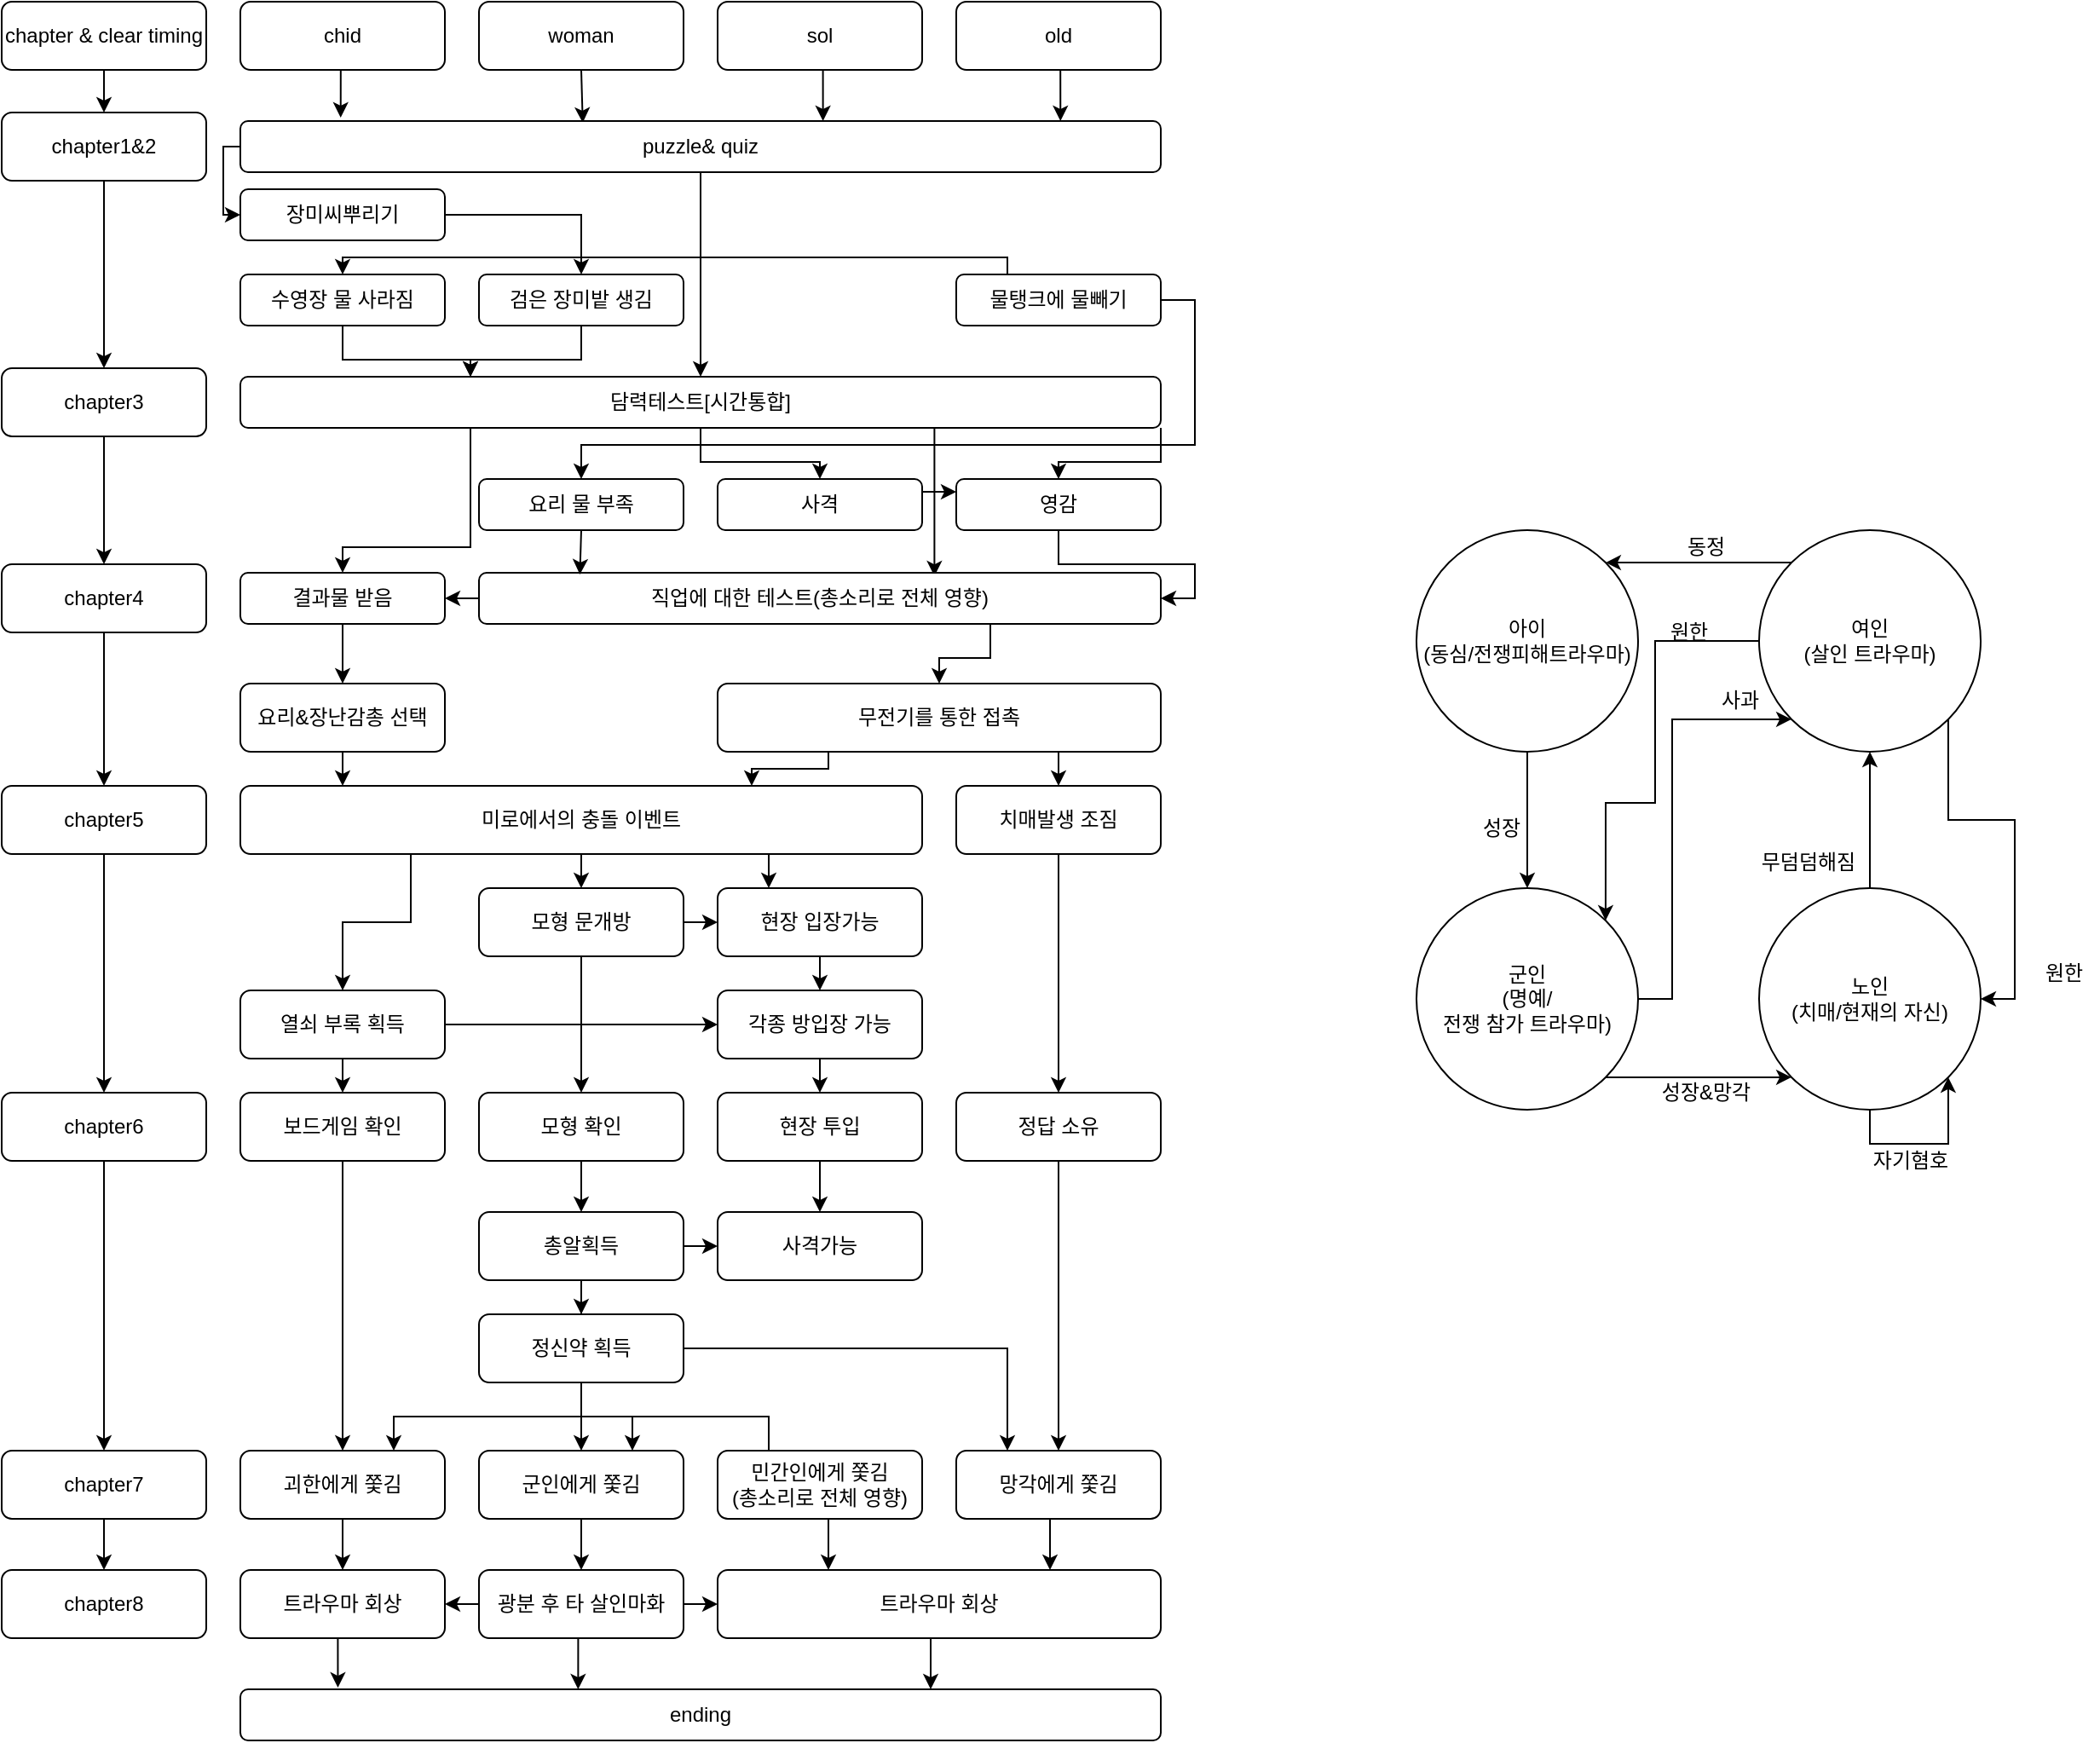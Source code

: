 <mxfile version="14.9.1" type="github">
  <diagram id="C5RBs43oDa-KdzZeNtuy" name="Page-1">
    <mxGraphModel dx="778" dy="854" grid="1" gridSize="10" guides="1" tooltips="1" connect="1" arrows="1" fold="1" page="1" pageScale="1" pageWidth="827" pageHeight="1169" math="0" shadow="0">
      <root>
        <mxCell id="WIyWlLk6GJQsqaUBKTNV-0" />
        <mxCell id="WIyWlLk6GJQsqaUBKTNV-1" parent="WIyWlLk6GJQsqaUBKTNV-0" />
        <mxCell id="c7VK5oUk2JbEQ4RHIsQ8-8" style="edgeStyle=orthogonalEdgeStyle;rounded=0;orthogonalLoop=1;jettySize=auto;html=1;exitX=0.5;exitY=1;exitDx=0;exitDy=0;entryX=0.372;entryY=0.033;entryDx=0;entryDy=0;entryPerimeter=0;" parent="WIyWlLk6GJQsqaUBKTNV-1" source="WIyWlLk6GJQsqaUBKTNV-3" target="c7VK5oUk2JbEQ4RHIsQ8-3" edge="1">
          <mxGeometry relative="1" as="geometry" />
        </mxCell>
        <mxCell id="WIyWlLk6GJQsqaUBKTNV-3" value="woman" style="rounded=1;whiteSpace=wrap;html=1;fontSize=12;glass=0;strokeWidth=1;shadow=0;" parent="WIyWlLk6GJQsqaUBKTNV-1" vertex="1">
          <mxGeometry x="360" y="90" width="120" height="40" as="geometry" />
        </mxCell>
        <mxCell id="c7VK5oUk2JbEQ4RHIsQ8-9" style="edgeStyle=orthogonalEdgeStyle;rounded=0;orthogonalLoop=1;jettySize=auto;html=1;exitX=0.5;exitY=1;exitDx=0;exitDy=0;entryX=0.633;entryY=0;entryDx=0;entryDy=0;entryPerimeter=0;" parent="WIyWlLk6GJQsqaUBKTNV-1" source="c7VK5oUk2JbEQ4RHIsQ8-0" target="c7VK5oUk2JbEQ4RHIsQ8-3" edge="1">
          <mxGeometry relative="1" as="geometry" />
        </mxCell>
        <mxCell id="c7VK5oUk2JbEQ4RHIsQ8-0" value="sol" style="rounded=1;whiteSpace=wrap;html=1;fontSize=12;glass=0;strokeWidth=1;shadow=0;" parent="WIyWlLk6GJQsqaUBKTNV-1" vertex="1">
          <mxGeometry x="500" y="90" width="120" height="40" as="geometry" />
        </mxCell>
        <mxCell id="c7VK5oUk2JbEQ4RHIsQ8-10" style="edgeStyle=orthogonalEdgeStyle;rounded=0;orthogonalLoop=1;jettySize=auto;html=1;exitX=0.5;exitY=1;exitDx=0;exitDy=0;entryX=0.109;entryY=-0.067;entryDx=0;entryDy=0;entryPerimeter=0;" parent="WIyWlLk6GJQsqaUBKTNV-1" source="c7VK5oUk2JbEQ4RHIsQ8-1" target="c7VK5oUk2JbEQ4RHIsQ8-3" edge="1">
          <mxGeometry relative="1" as="geometry" />
        </mxCell>
        <mxCell id="c7VK5oUk2JbEQ4RHIsQ8-1" value="chid" style="rounded=1;whiteSpace=wrap;html=1;fontSize=12;glass=0;strokeWidth=1;shadow=0;" parent="WIyWlLk6GJQsqaUBKTNV-1" vertex="1">
          <mxGeometry x="220" y="90" width="120" height="40" as="geometry" />
        </mxCell>
        <mxCell id="c7VK5oUk2JbEQ4RHIsQ8-11" style="edgeStyle=orthogonalEdgeStyle;rounded=0;orthogonalLoop=1;jettySize=auto;html=1;exitX=0.5;exitY=1;exitDx=0;exitDy=0;entryX=0.891;entryY=0;entryDx=0;entryDy=0;entryPerimeter=0;" parent="WIyWlLk6GJQsqaUBKTNV-1" source="c7VK5oUk2JbEQ4RHIsQ8-2" target="c7VK5oUk2JbEQ4RHIsQ8-3" edge="1">
          <mxGeometry relative="1" as="geometry" />
        </mxCell>
        <mxCell id="c7VK5oUk2JbEQ4RHIsQ8-2" value="old" style="rounded=1;whiteSpace=wrap;html=1;fontSize=12;glass=0;strokeWidth=1;shadow=0;" parent="WIyWlLk6GJQsqaUBKTNV-1" vertex="1">
          <mxGeometry x="640" y="90" width="120" height="40" as="geometry" />
        </mxCell>
        <mxCell id="c7VK5oUk2JbEQ4RHIsQ8-12" style="edgeStyle=orthogonalEdgeStyle;rounded=0;orthogonalLoop=1;jettySize=auto;html=1;" parent="WIyWlLk6GJQsqaUBKTNV-1" source="c7VK5oUk2JbEQ4RHIsQ8-3" target="c7VK5oUk2JbEQ4RHIsQ8-4" edge="1">
          <mxGeometry relative="1" as="geometry" />
        </mxCell>
        <mxCell id="I_OVjbj1B4Mn6j7k0EQx-2" style="edgeStyle=orthogonalEdgeStyle;rounded=0;orthogonalLoop=1;jettySize=auto;html=1;exitX=0;exitY=0.5;exitDx=0;exitDy=0;entryX=0;entryY=0.5;entryDx=0;entryDy=0;" edge="1" parent="WIyWlLk6GJQsqaUBKTNV-1" source="c7VK5oUk2JbEQ4RHIsQ8-3" target="I_OVjbj1B4Mn6j7k0EQx-0">
          <mxGeometry relative="1" as="geometry">
            <Array as="points">
              <mxPoint x="210" y="175" />
              <mxPoint x="210" y="215" />
            </Array>
          </mxGeometry>
        </mxCell>
        <mxCell id="c7VK5oUk2JbEQ4RHIsQ8-3" value="puzzle&amp;amp; quiz" style="rounded=1;whiteSpace=wrap;html=1;" parent="WIyWlLk6GJQsqaUBKTNV-1" vertex="1">
          <mxGeometry x="220" y="160" width="540" height="30" as="geometry" />
        </mxCell>
        <mxCell id="c7VK5oUk2JbEQ4RHIsQ8-13" style="edgeStyle=orthogonalEdgeStyle;rounded=0;orthogonalLoop=1;jettySize=auto;html=1;exitX=0.75;exitY=1;exitDx=0;exitDy=0;entryX=0.668;entryY=0.067;entryDx=0;entryDy=0;entryPerimeter=0;" parent="WIyWlLk6GJQsqaUBKTNV-1" source="c7VK5oUk2JbEQ4RHIsQ8-4" target="c7VK5oUk2JbEQ4RHIsQ8-5" edge="1">
          <mxGeometry relative="1" as="geometry">
            <Array as="points">
              <mxPoint x="627" y="340" />
            </Array>
          </mxGeometry>
        </mxCell>
        <mxCell id="c7VK5oUk2JbEQ4RHIsQ8-14" style="edgeStyle=orthogonalEdgeStyle;rounded=0;orthogonalLoop=1;jettySize=auto;html=1;exitX=0.25;exitY=1;exitDx=0;exitDy=0;entryX=0.5;entryY=0;entryDx=0;entryDy=0;" parent="WIyWlLk6GJQsqaUBKTNV-1" source="c7VK5oUk2JbEQ4RHIsQ8-4" target="c7VK5oUk2JbEQ4RHIsQ8-6" edge="1">
          <mxGeometry relative="1" as="geometry">
            <Array as="points">
              <mxPoint x="355" y="410" />
              <mxPoint x="280" y="410" />
            </Array>
          </mxGeometry>
        </mxCell>
        <mxCell id="0QRN1NIecNoK17eH220z-35" style="edgeStyle=orthogonalEdgeStyle;rounded=0;orthogonalLoop=1;jettySize=auto;html=1;exitX=0.5;exitY=1;exitDx=0;exitDy=0;entryX=0.5;entryY=0;entryDx=0;entryDy=0;" parent="WIyWlLk6GJQsqaUBKTNV-1" source="c7VK5oUk2JbEQ4RHIsQ8-4" target="0QRN1NIecNoK17eH220z-34" edge="1">
          <mxGeometry relative="1" as="geometry" />
        </mxCell>
        <mxCell id="0QRN1NIecNoK17eH220z-37" style="edgeStyle=orthogonalEdgeStyle;rounded=0;orthogonalLoop=1;jettySize=auto;html=1;exitX=1;exitY=1;exitDx=0;exitDy=0;entryX=0.5;entryY=0;entryDx=0;entryDy=0;" parent="WIyWlLk6GJQsqaUBKTNV-1" source="c7VK5oUk2JbEQ4RHIsQ8-4" target="0QRN1NIecNoK17eH220z-36" edge="1">
          <mxGeometry relative="1" as="geometry" />
        </mxCell>
        <mxCell id="c7VK5oUk2JbEQ4RHIsQ8-4" value="담력테스트[시간통합]" style="rounded=1;whiteSpace=wrap;html=1;" parent="WIyWlLk6GJQsqaUBKTNV-1" vertex="1">
          <mxGeometry x="220" y="310" width="540" height="30" as="geometry" />
        </mxCell>
        <mxCell id="c7VK5oUk2JbEQ4RHIsQ8-7" style="edgeStyle=orthogonalEdgeStyle;rounded=0;orthogonalLoop=1;jettySize=auto;html=1;exitX=0;exitY=0.5;exitDx=0;exitDy=0;entryX=1;entryY=0.5;entryDx=0;entryDy=0;" parent="WIyWlLk6GJQsqaUBKTNV-1" source="c7VK5oUk2JbEQ4RHIsQ8-5" target="c7VK5oUk2JbEQ4RHIsQ8-6" edge="1">
          <mxGeometry relative="1" as="geometry" />
        </mxCell>
        <mxCell id="0QRN1NIecNoK17eH220z-50" style="edgeStyle=orthogonalEdgeStyle;rounded=0;orthogonalLoop=1;jettySize=auto;html=1;exitX=0.75;exitY=1;exitDx=0;exitDy=0;entryX=0.5;entryY=0;entryDx=0;entryDy=0;" parent="WIyWlLk6GJQsqaUBKTNV-1" source="c7VK5oUk2JbEQ4RHIsQ8-5" target="0QRN1NIecNoK17eH220z-49" edge="1">
          <mxGeometry relative="1" as="geometry" />
        </mxCell>
        <mxCell id="c7VK5oUk2JbEQ4RHIsQ8-5" value="직업에 대한 테스트(총소리로 전체 영향)" style="rounded=1;whiteSpace=wrap;html=1;" parent="WIyWlLk6GJQsqaUBKTNV-1" vertex="1">
          <mxGeometry x="360" y="425" width="400" height="30" as="geometry" />
        </mxCell>
        <mxCell id="0QRN1NIecNoK17eH220z-43" style="edgeStyle=orthogonalEdgeStyle;rounded=0;orthogonalLoop=1;jettySize=auto;html=1;entryX=0.5;entryY=0;entryDx=0;entryDy=0;" parent="WIyWlLk6GJQsqaUBKTNV-1" source="c7VK5oUk2JbEQ4RHIsQ8-6" target="0QRN1NIecNoK17eH220z-41" edge="1">
          <mxGeometry relative="1" as="geometry" />
        </mxCell>
        <mxCell id="c7VK5oUk2JbEQ4RHIsQ8-6" value="결과물 받음" style="rounded=1;whiteSpace=wrap;html=1;fontSize=12;glass=0;strokeWidth=1;shadow=0;" parent="WIyWlLk6GJQsqaUBKTNV-1" vertex="1">
          <mxGeometry x="220" y="425" width="120" height="30" as="geometry" />
        </mxCell>
        <mxCell id="0QRN1NIecNoK17eH220z-59" style="edgeStyle=orthogonalEdgeStyle;rounded=0;orthogonalLoop=1;jettySize=auto;html=1;exitX=0.5;exitY=1;exitDx=0;exitDy=0;entryX=0.5;entryY=0;entryDx=0;entryDy=0;" parent="WIyWlLk6GJQsqaUBKTNV-1" source="c7VK5oUk2JbEQ4RHIsQ8-15" target="0QRN1NIecNoK17eH220z-57" edge="1">
          <mxGeometry relative="1" as="geometry" />
        </mxCell>
        <mxCell id="0QRN1NIecNoK17eH220z-60" style="edgeStyle=orthogonalEdgeStyle;rounded=0;orthogonalLoop=1;jettySize=auto;html=1;exitX=0.75;exitY=1;exitDx=0;exitDy=0;entryX=0.25;entryY=0;entryDx=0;entryDy=0;" parent="WIyWlLk6GJQsqaUBKTNV-1" source="c7VK5oUk2JbEQ4RHIsQ8-15" target="0QRN1NIecNoK17eH220z-58" edge="1">
          <mxGeometry relative="1" as="geometry" />
        </mxCell>
        <mxCell id="0QRN1NIecNoK17eH220z-64" style="edgeStyle=orthogonalEdgeStyle;rounded=0;orthogonalLoop=1;jettySize=auto;html=1;exitX=0.25;exitY=1;exitDx=0;exitDy=0;entryX=0.5;entryY=0;entryDx=0;entryDy=0;" parent="WIyWlLk6GJQsqaUBKTNV-1" source="c7VK5oUk2JbEQ4RHIsQ8-15" target="0QRN1NIecNoK17eH220z-62" edge="1">
          <mxGeometry relative="1" as="geometry" />
        </mxCell>
        <mxCell id="c7VK5oUk2JbEQ4RHIsQ8-15" value="미로에서의 충돌 이벤트" style="rounded=1;whiteSpace=wrap;html=1;" parent="WIyWlLk6GJQsqaUBKTNV-1" vertex="1">
          <mxGeometry x="220" y="550" width="400" height="40" as="geometry" />
        </mxCell>
        <mxCell id="c7VK5oUk2JbEQ4RHIsQ8-28" style="edgeStyle=orthogonalEdgeStyle;rounded=0;orthogonalLoop=1;jettySize=auto;html=1;exitX=0.5;exitY=1;exitDx=0;exitDy=0;entryX=0.5;entryY=0;entryDx=0;entryDy=0;" parent="WIyWlLk6GJQsqaUBKTNV-1" source="c7VK5oUk2JbEQ4RHIsQ8-16" target="c7VK5oUk2JbEQ4RHIsQ8-20" edge="1">
          <mxGeometry relative="1" as="geometry" />
        </mxCell>
        <mxCell id="c7VK5oUk2JbEQ4RHIsQ8-16" value="치매발생 조짐" style="rounded=1;whiteSpace=wrap;html=1;" parent="WIyWlLk6GJQsqaUBKTNV-1" vertex="1">
          <mxGeometry x="640" y="550" width="120" height="40" as="geometry" />
        </mxCell>
        <mxCell id="c7VK5oUk2JbEQ4RHIsQ8-36" style="edgeStyle=orthogonalEdgeStyle;rounded=0;orthogonalLoop=1;jettySize=auto;html=1;exitX=0.5;exitY=1;exitDx=0;exitDy=0;entryX=0.5;entryY=0;entryDx=0;entryDy=0;" parent="WIyWlLk6GJQsqaUBKTNV-1" source="c7VK5oUk2JbEQ4RHIsQ8-20" target="c7VK5oUk2JbEQ4RHIsQ8-32" edge="1">
          <mxGeometry relative="1" as="geometry" />
        </mxCell>
        <mxCell id="c7VK5oUk2JbEQ4RHIsQ8-20" value="정답 소유" style="rounded=1;whiteSpace=wrap;html=1;" parent="WIyWlLk6GJQsqaUBKTNV-1" vertex="1">
          <mxGeometry x="640" y="730" width="120" height="40" as="geometry" />
        </mxCell>
        <mxCell id="0QRN1NIecNoK17eH220z-75" style="edgeStyle=orthogonalEdgeStyle;rounded=0;orthogonalLoop=1;jettySize=auto;html=1;exitX=0.5;exitY=1;exitDx=0;exitDy=0;entryX=0.5;entryY=0;entryDx=0;entryDy=0;" parent="WIyWlLk6GJQsqaUBKTNV-1" source="c7VK5oUk2JbEQ4RHIsQ8-21" target="0QRN1NIecNoK17eH220z-72" edge="1">
          <mxGeometry relative="1" as="geometry" />
        </mxCell>
        <mxCell id="c7VK5oUk2JbEQ4RHIsQ8-21" value="현장 투입" style="rounded=1;whiteSpace=wrap;html=1;" parent="WIyWlLk6GJQsqaUBKTNV-1" vertex="1">
          <mxGeometry x="500" y="730" width="120" height="40" as="geometry" />
        </mxCell>
        <mxCell id="c7VK5oUk2JbEQ4RHIsQ8-33" style="edgeStyle=orthogonalEdgeStyle;rounded=0;orthogonalLoop=1;jettySize=auto;html=1;exitX=0.5;exitY=1;exitDx=0;exitDy=0;entryX=0.5;entryY=0;entryDx=0;entryDy=0;" parent="WIyWlLk6GJQsqaUBKTNV-1" source="c7VK5oUk2JbEQ4RHIsQ8-22" target="c7VK5oUk2JbEQ4RHIsQ8-29" edge="1">
          <mxGeometry relative="1" as="geometry" />
        </mxCell>
        <mxCell id="c7VK5oUk2JbEQ4RHIsQ8-22" value="보드게임 확인" style="rounded=1;whiteSpace=wrap;html=1;" parent="WIyWlLk6GJQsqaUBKTNV-1" vertex="1">
          <mxGeometry x="220" y="730" width="120" height="40" as="geometry" />
        </mxCell>
        <mxCell id="c7VK5oUk2JbEQ4RHIsQ8-34" style="edgeStyle=orthogonalEdgeStyle;rounded=0;orthogonalLoop=1;jettySize=auto;html=1;exitX=0.5;exitY=1;exitDx=0;exitDy=0;entryX=0.5;entryY=0;entryDx=0;entryDy=0;" parent="WIyWlLk6GJQsqaUBKTNV-1" source="c7VK5oUk2JbEQ4RHIsQ8-24" target="0QRN1NIecNoK17eH220z-71" edge="1">
          <mxGeometry relative="1" as="geometry" />
        </mxCell>
        <mxCell id="c7VK5oUk2JbEQ4RHIsQ8-24" value="모형 확인" style="rounded=1;whiteSpace=wrap;html=1;" parent="WIyWlLk6GJQsqaUBKTNV-1" vertex="1">
          <mxGeometry x="360" y="730" width="120" height="40" as="geometry" />
        </mxCell>
        <mxCell id="c7VK5oUk2JbEQ4RHIsQ8-44" style="edgeStyle=orthogonalEdgeStyle;rounded=0;orthogonalLoop=1;jettySize=auto;html=1;exitX=0.5;exitY=1;exitDx=0;exitDy=0;entryX=0.5;entryY=0;entryDx=0;entryDy=0;" parent="WIyWlLk6GJQsqaUBKTNV-1" source="c7VK5oUk2JbEQ4RHIsQ8-29" target="c7VK5oUk2JbEQ4RHIsQ8-39" edge="1">
          <mxGeometry relative="1" as="geometry" />
        </mxCell>
        <mxCell id="c7VK5oUk2JbEQ4RHIsQ8-29" value="괴한에게 쫓김" style="rounded=1;whiteSpace=wrap;html=1;" parent="WIyWlLk6GJQsqaUBKTNV-1" vertex="1">
          <mxGeometry x="220" y="940" width="120" height="40" as="geometry" />
        </mxCell>
        <mxCell id="c7VK5oUk2JbEQ4RHIsQ8-43" style="edgeStyle=orthogonalEdgeStyle;rounded=0;orthogonalLoop=1;jettySize=auto;html=1;exitX=0.5;exitY=1;exitDx=0;exitDy=0;entryX=0.5;entryY=0;entryDx=0;entryDy=0;" parent="WIyWlLk6GJQsqaUBKTNV-1" source="c7VK5oUk2JbEQ4RHIsQ8-30" target="c7VK5oUk2JbEQ4RHIsQ8-42" edge="1">
          <mxGeometry relative="1" as="geometry" />
        </mxCell>
        <mxCell id="c7VK5oUk2JbEQ4RHIsQ8-30" value="군인에게 쫓김" style="rounded=1;whiteSpace=wrap;html=1;" parent="WIyWlLk6GJQsqaUBKTNV-1" vertex="1">
          <mxGeometry x="360" y="940" width="120" height="40" as="geometry" />
        </mxCell>
        <mxCell id="c7VK5oUk2JbEQ4RHIsQ8-37" style="edgeStyle=orthogonalEdgeStyle;rounded=0;orthogonalLoop=1;jettySize=auto;html=1;exitX=0.25;exitY=0;exitDx=0;exitDy=0;entryX=0.75;entryY=0;entryDx=0;entryDy=0;" parent="WIyWlLk6GJQsqaUBKTNV-1" source="c7VK5oUk2JbEQ4RHIsQ8-31" target="c7VK5oUk2JbEQ4RHIsQ8-29" edge="1">
          <mxGeometry relative="1" as="geometry" />
        </mxCell>
        <mxCell id="c7VK5oUk2JbEQ4RHIsQ8-38" style="edgeStyle=orthogonalEdgeStyle;rounded=0;orthogonalLoop=1;jettySize=auto;html=1;exitX=0.25;exitY=0;exitDx=0;exitDy=0;entryX=0.75;entryY=0;entryDx=0;entryDy=0;" parent="WIyWlLk6GJQsqaUBKTNV-1" source="c7VK5oUk2JbEQ4RHIsQ8-31" target="c7VK5oUk2JbEQ4RHIsQ8-30" edge="1">
          <mxGeometry relative="1" as="geometry" />
        </mxCell>
        <mxCell id="c7VK5oUk2JbEQ4RHIsQ8-45" style="edgeStyle=orthogonalEdgeStyle;rounded=0;orthogonalLoop=1;jettySize=auto;html=1;exitX=0.5;exitY=1;exitDx=0;exitDy=0;entryX=0.25;entryY=0;entryDx=0;entryDy=0;" parent="WIyWlLk6GJQsqaUBKTNV-1" source="c7VK5oUk2JbEQ4RHIsQ8-31" target="c7VK5oUk2JbEQ4RHIsQ8-41" edge="1">
          <mxGeometry relative="1" as="geometry" />
        </mxCell>
        <mxCell id="c7VK5oUk2JbEQ4RHIsQ8-31" value="민간인에게 쫓김&lt;br&gt;(총소리로 전체 영향)" style="rounded=1;whiteSpace=wrap;html=1;" parent="WIyWlLk6GJQsqaUBKTNV-1" vertex="1">
          <mxGeometry x="500" y="940" width="120" height="40" as="geometry" />
        </mxCell>
        <mxCell id="c7VK5oUk2JbEQ4RHIsQ8-46" style="edgeStyle=orthogonalEdgeStyle;rounded=0;orthogonalLoop=1;jettySize=auto;html=1;exitX=0.5;exitY=1;exitDx=0;exitDy=0;entryX=0.75;entryY=0;entryDx=0;entryDy=0;" parent="WIyWlLk6GJQsqaUBKTNV-1" source="c7VK5oUk2JbEQ4RHIsQ8-32" target="c7VK5oUk2JbEQ4RHIsQ8-41" edge="1">
          <mxGeometry relative="1" as="geometry" />
        </mxCell>
        <mxCell id="c7VK5oUk2JbEQ4RHIsQ8-32" value="망각에게 쫓김" style="rounded=1;whiteSpace=wrap;html=1;" parent="WIyWlLk6GJQsqaUBKTNV-1" vertex="1">
          <mxGeometry x="640" y="940" width="120" height="40" as="geometry" />
        </mxCell>
        <mxCell id="c7VK5oUk2JbEQ4RHIsQ8-50" style="edgeStyle=orthogonalEdgeStyle;rounded=0;orthogonalLoop=1;jettySize=auto;html=1;exitX=0.5;exitY=1;exitDx=0;exitDy=0;entryX=0.106;entryY=-0.033;entryDx=0;entryDy=0;entryPerimeter=0;" parent="WIyWlLk6GJQsqaUBKTNV-1" source="c7VK5oUk2JbEQ4RHIsQ8-39" edge="1">
          <mxGeometry relative="1" as="geometry">
            <mxPoint x="277.24" y="1079.01" as="targetPoint" />
          </mxGeometry>
        </mxCell>
        <mxCell id="c7VK5oUk2JbEQ4RHIsQ8-39" value="트라우마 회상" style="rounded=1;whiteSpace=wrap;html=1;" parent="WIyWlLk6GJQsqaUBKTNV-1" vertex="1">
          <mxGeometry x="220" y="1010" width="120" height="40" as="geometry" />
        </mxCell>
        <mxCell id="c7VK5oUk2JbEQ4RHIsQ8-52" style="edgeStyle=orthogonalEdgeStyle;rounded=0;orthogonalLoop=1;jettySize=auto;html=1;exitX=0.5;exitY=1;exitDx=0;exitDy=0;entryX=0.75;entryY=0;entryDx=0;entryDy=0;" parent="WIyWlLk6GJQsqaUBKTNV-1" source="c7VK5oUk2JbEQ4RHIsQ8-41" edge="1">
          <mxGeometry relative="1" as="geometry">
            <mxPoint x="625" y="1080" as="targetPoint" />
          </mxGeometry>
        </mxCell>
        <mxCell id="c7VK5oUk2JbEQ4RHIsQ8-41" value="트라우마 회상" style="rounded=1;whiteSpace=wrap;html=1;" parent="WIyWlLk6GJQsqaUBKTNV-1" vertex="1">
          <mxGeometry x="500" y="1010" width="260" height="40" as="geometry" />
        </mxCell>
        <mxCell id="c7VK5oUk2JbEQ4RHIsQ8-47" style="edgeStyle=orthogonalEdgeStyle;rounded=0;orthogonalLoop=1;jettySize=auto;html=1;exitX=1;exitY=0.5;exitDx=0;exitDy=0;entryX=0;entryY=0.5;entryDx=0;entryDy=0;" parent="WIyWlLk6GJQsqaUBKTNV-1" source="c7VK5oUk2JbEQ4RHIsQ8-42" target="c7VK5oUk2JbEQ4RHIsQ8-41" edge="1">
          <mxGeometry relative="1" as="geometry" />
        </mxCell>
        <mxCell id="c7VK5oUk2JbEQ4RHIsQ8-48" style="edgeStyle=orthogonalEdgeStyle;rounded=0;orthogonalLoop=1;jettySize=auto;html=1;exitX=0;exitY=0.5;exitDx=0;exitDy=0;" parent="WIyWlLk6GJQsqaUBKTNV-1" source="c7VK5oUk2JbEQ4RHIsQ8-42" edge="1">
          <mxGeometry relative="1" as="geometry">
            <mxPoint x="340" y="1030" as="targetPoint" />
          </mxGeometry>
        </mxCell>
        <mxCell id="c7VK5oUk2JbEQ4RHIsQ8-51" style="edgeStyle=orthogonalEdgeStyle;rounded=0;orthogonalLoop=1;jettySize=auto;html=1;exitX=0.5;exitY=1;exitDx=0;exitDy=0;entryX=0.367;entryY=0;entryDx=0;entryDy=0;entryPerimeter=0;" parent="WIyWlLk6GJQsqaUBKTNV-1" source="c7VK5oUk2JbEQ4RHIsQ8-42" edge="1">
          <mxGeometry relative="1" as="geometry">
            <mxPoint x="418.18" y="1080" as="targetPoint" />
          </mxGeometry>
        </mxCell>
        <mxCell id="c7VK5oUk2JbEQ4RHIsQ8-42" value="광분 후 타 살인마화" style="rounded=1;whiteSpace=wrap;html=1;" parent="WIyWlLk6GJQsqaUBKTNV-1" vertex="1">
          <mxGeometry x="360" y="1010" width="120" height="40" as="geometry" />
        </mxCell>
        <mxCell id="c7VK5oUk2JbEQ4RHIsQ8-49" value="ending" style="rounded=1;whiteSpace=wrap;html=1;" parent="WIyWlLk6GJQsqaUBKTNV-1" vertex="1">
          <mxGeometry x="220" y="1080" width="540" height="30" as="geometry" />
        </mxCell>
        <mxCell id="0QRN1NIecNoK17eH220z-26" style="edgeStyle=orthogonalEdgeStyle;rounded=0;orthogonalLoop=1;jettySize=auto;html=1;exitX=0.5;exitY=1;exitDx=0;exitDy=0;entryX=0.25;entryY=0;entryDx=0;entryDy=0;" parent="WIyWlLk6GJQsqaUBKTNV-1" source="0QRN1NIecNoK17eH220z-2" target="c7VK5oUk2JbEQ4RHIsQ8-4" edge="1">
          <mxGeometry relative="1" as="geometry" />
        </mxCell>
        <mxCell id="0QRN1NIecNoK17eH220z-2" value="검은 장미밭 생김" style="rounded=1;whiteSpace=wrap;html=1;fontSize=12;glass=0;strokeWidth=1;shadow=0;" parent="WIyWlLk6GJQsqaUBKTNV-1" vertex="1">
          <mxGeometry x="360" y="250" width="120" height="30" as="geometry" />
        </mxCell>
        <mxCell id="0QRN1NIecNoK17eH220z-13" style="edgeStyle=orthogonalEdgeStyle;rounded=0;orthogonalLoop=1;jettySize=auto;html=1;exitX=0.5;exitY=1;exitDx=0;exitDy=0;entryX=0.5;entryY=0;entryDx=0;entryDy=0;" parent="WIyWlLk6GJQsqaUBKTNV-1" source="0QRN1NIecNoK17eH220z-5" target="0QRN1NIecNoK17eH220z-6" edge="1">
          <mxGeometry relative="1" as="geometry" />
        </mxCell>
        <mxCell id="0QRN1NIecNoK17eH220z-5" value="chapter &amp;amp; clear timing" style="rounded=1;whiteSpace=wrap;html=1;fontSize=12;glass=0;strokeWidth=1;shadow=0;" parent="WIyWlLk6GJQsqaUBKTNV-1" vertex="1">
          <mxGeometry x="80" y="90" width="120" height="40" as="geometry" />
        </mxCell>
        <mxCell id="0QRN1NIecNoK17eH220z-14" style="edgeStyle=orthogonalEdgeStyle;rounded=0;orthogonalLoop=1;jettySize=auto;html=1;exitX=0.5;exitY=1;exitDx=0;exitDy=0;" parent="WIyWlLk6GJQsqaUBKTNV-1" source="0QRN1NIecNoK17eH220z-6" target="0QRN1NIecNoK17eH220z-7" edge="1">
          <mxGeometry relative="1" as="geometry" />
        </mxCell>
        <mxCell id="0QRN1NIecNoK17eH220z-6" value="chapter1&amp;amp;2" style="rounded=1;whiteSpace=wrap;html=1;fontSize=12;glass=0;strokeWidth=1;shadow=0;" parent="WIyWlLk6GJQsqaUBKTNV-1" vertex="1">
          <mxGeometry x="80" y="155" width="120" height="40" as="geometry" />
        </mxCell>
        <mxCell id="0QRN1NIecNoK17eH220z-15" style="edgeStyle=orthogonalEdgeStyle;rounded=0;orthogonalLoop=1;jettySize=auto;html=1;exitX=0.5;exitY=1;exitDx=0;exitDy=0;entryX=0.5;entryY=0;entryDx=0;entryDy=0;" parent="WIyWlLk6GJQsqaUBKTNV-1" source="0QRN1NIecNoK17eH220z-7" target="0QRN1NIecNoK17eH220z-8" edge="1">
          <mxGeometry relative="1" as="geometry" />
        </mxCell>
        <mxCell id="0QRN1NIecNoK17eH220z-7" value="chapter3" style="rounded=1;whiteSpace=wrap;html=1;fontSize=12;glass=0;strokeWidth=1;shadow=0;" parent="WIyWlLk6GJQsqaUBKTNV-1" vertex="1">
          <mxGeometry x="80" y="305" width="120" height="40" as="geometry" />
        </mxCell>
        <mxCell id="0QRN1NIecNoK17eH220z-16" style="edgeStyle=orthogonalEdgeStyle;rounded=0;orthogonalLoop=1;jettySize=auto;html=1;exitX=0.5;exitY=1;exitDx=0;exitDy=0;entryX=0.5;entryY=0;entryDx=0;entryDy=0;" parent="WIyWlLk6GJQsqaUBKTNV-1" source="0QRN1NIecNoK17eH220z-8" target="0QRN1NIecNoK17eH220z-9" edge="1">
          <mxGeometry relative="1" as="geometry" />
        </mxCell>
        <mxCell id="0QRN1NIecNoK17eH220z-8" value="chapter4" style="rounded=1;whiteSpace=wrap;html=1;fontSize=12;glass=0;strokeWidth=1;shadow=0;" parent="WIyWlLk6GJQsqaUBKTNV-1" vertex="1">
          <mxGeometry x="80" y="420" width="120" height="40" as="geometry" />
        </mxCell>
        <mxCell id="0QRN1NIecNoK17eH220z-17" style="edgeStyle=orthogonalEdgeStyle;rounded=0;orthogonalLoop=1;jettySize=auto;html=1;exitX=0.5;exitY=1;exitDx=0;exitDy=0;entryX=0.5;entryY=0;entryDx=0;entryDy=0;" parent="WIyWlLk6GJQsqaUBKTNV-1" source="0QRN1NIecNoK17eH220z-9" target="0QRN1NIecNoK17eH220z-10" edge="1">
          <mxGeometry relative="1" as="geometry" />
        </mxCell>
        <mxCell id="0QRN1NIecNoK17eH220z-9" value="chapter5" style="rounded=1;whiteSpace=wrap;html=1;fontSize=12;glass=0;strokeWidth=1;shadow=0;" parent="WIyWlLk6GJQsqaUBKTNV-1" vertex="1">
          <mxGeometry x="80" y="550" width="120" height="40" as="geometry" />
        </mxCell>
        <mxCell id="0QRN1NIecNoK17eH220z-18" style="edgeStyle=orthogonalEdgeStyle;rounded=0;orthogonalLoop=1;jettySize=auto;html=1;exitX=0.5;exitY=1;exitDx=0;exitDy=0;entryX=0.5;entryY=0;entryDx=0;entryDy=0;" parent="WIyWlLk6GJQsqaUBKTNV-1" source="0QRN1NIecNoK17eH220z-10" target="0QRN1NIecNoK17eH220z-11" edge="1">
          <mxGeometry relative="1" as="geometry" />
        </mxCell>
        <mxCell id="0QRN1NIecNoK17eH220z-10" value="chapter6" style="rounded=1;whiteSpace=wrap;html=1;fontSize=12;glass=0;strokeWidth=1;shadow=0;" parent="WIyWlLk6GJQsqaUBKTNV-1" vertex="1">
          <mxGeometry x="80" y="730" width="120" height="40" as="geometry" />
        </mxCell>
        <mxCell id="0QRN1NIecNoK17eH220z-19" style="edgeStyle=orthogonalEdgeStyle;rounded=0;orthogonalLoop=1;jettySize=auto;html=1;exitX=0.5;exitY=1;exitDx=0;exitDy=0;entryX=0.5;entryY=0;entryDx=0;entryDy=0;" parent="WIyWlLk6GJQsqaUBKTNV-1" source="0QRN1NIecNoK17eH220z-11" target="0QRN1NIecNoK17eH220z-12" edge="1">
          <mxGeometry relative="1" as="geometry" />
        </mxCell>
        <mxCell id="0QRN1NIecNoK17eH220z-11" value="chapter7" style="rounded=1;whiteSpace=wrap;html=1;fontSize=12;glass=0;strokeWidth=1;shadow=0;" parent="WIyWlLk6GJQsqaUBKTNV-1" vertex="1">
          <mxGeometry x="80" y="940" width="120" height="40" as="geometry" />
        </mxCell>
        <mxCell id="0QRN1NIecNoK17eH220z-12" value="chapter8" style="rounded=1;whiteSpace=wrap;html=1;fontSize=12;glass=0;strokeWidth=1;shadow=0;" parent="WIyWlLk6GJQsqaUBKTNV-1" vertex="1">
          <mxGeometry x="80" y="1010" width="120" height="40" as="geometry" />
        </mxCell>
        <mxCell id="0QRN1NIecNoK17eH220z-24" style="edgeStyle=orthogonalEdgeStyle;rounded=0;orthogonalLoop=1;jettySize=auto;html=1;exitX=0.25;exitY=0;exitDx=0;exitDy=0;entryX=0.5;entryY=0;entryDx=0;entryDy=0;" parent="WIyWlLk6GJQsqaUBKTNV-1" source="0QRN1NIecNoK17eH220z-22" target="0QRN1NIecNoK17eH220z-23" edge="1">
          <mxGeometry relative="1" as="geometry">
            <Array as="points">
              <mxPoint x="670" y="240" />
              <mxPoint x="280" y="240" />
            </Array>
          </mxGeometry>
        </mxCell>
        <mxCell id="0QRN1NIecNoK17eH220z-32" style="edgeStyle=orthogonalEdgeStyle;rounded=0;orthogonalLoop=1;jettySize=auto;html=1;exitX=1;exitY=0.5;exitDx=0;exitDy=0;entryX=0.5;entryY=0;entryDx=0;entryDy=0;" parent="WIyWlLk6GJQsqaUBKTNV-1" source="0QRN1NIecNoK17eH220z-22" target="0QRN1NIecNoK17eH220z-31" edge="1">
          <mxGeometry relative="1" as="geometry">
            <mxPoint x="420" y="360" as="targetPoint" />
            <Array as="points">
              <mxPoint x="780" y="265" />
              <mxPoint x="780" y="350" />
              <mxPoint x="420" y="350" />
            </Array>
          </mxGeometry>
        </mxCell>
        <mxCell id="0QRN1NIecNoK17eH220z-22" value="물탱크에 물빼기" style="rounded=1;whiteSpace=wrap;html=1;" parent="WIyWlLk6GJQsqaUBKTNV-1" vertex="1">
          <mxGeometry x="640" y="250" width="120" height="30" as="geometry" />
        </mxCell>
        <mxCell id="0QRN1NIecNoK17eH220z-25" style="edgeStyle=orthogonalEdgeStyle;rounded=0;orthogonalLoop=1;jettySize=auto;html=1;exitX=0.5;exitY=1;exitDx=0;exitDy=0;entryX=0.25;entryY=0;entryDx=0;entryDy=0;" parent="WIyWlLk6GJQsqaUBKTNV-1" source="0QRN1NIecNoK17eH220z-23" target="c7VK5oUk2JbEQ4RHIsQ8-4" edge="1">
          <mxGeometry relative="1" as="geometry" />
        </mxCell>
        <mxCell id="0QRN1NIecNoK17eH220z-23" value="수영장 물 사라짐" style="rounded=1;whiteSpace=wrap;html=1;" parent="WIyWlLk6GJQsqaUBKTNV-1" vertex="1">
          <mxGeometry x="220" y="250" width="120" height="30" as="geometry" />
        </mxCell>
        <mxCell id="0QRN1NIecNoK17eH220z-33" style="edgeStyle=orthogonalEdgeStyle;rounded=0;orthogonalLoop=1;jettySize=auto;html=1;exitX=0.5;exitY=1;exitDx=0;exitDy=0;entryX=0.148;entryY=0.033;entryDx=0;entryDy=0;entryPerimeter=0;" parent="WIyWlLk6GJQsqaUBKTNV-1" source="0QRN1NIecNoK17eH220z-31" target="c7VK5oUk2JbEQ4RHIsQ8-5" edge="1">
          <mxGeometry relative="1" as="geometry" />
        </mxCell>
        <mxCell id="0QRN1NIecNoK17eH220z-31" value="요리 물 부족" style="rounded=1;whiteSpace=wrap;html=1;fontSize=12;glass=0;strokeWidth=1;shadow=0;" parent="WIyWlLk6GJQsqaUBKTNV-1" vertex="1">
          <mxGeometry x="360" y="370" width="120" height="30" as="geometry" />
        </mxCell>
        <mxCell id="0QRN1NIecNoK17eH220z-38" style="edgeStyle=orthogonalEdgeStyle;rounded=0;orthogonalLoop=1;jettySize=auto;html=1;exitX=1;exitY=0.25;exitDx=0;exitDy=0;entryX=0;entryY=0.25;entryDx=0;entryDy=0;" parent="WIyWlLk6GJQsqaUBKTNV-1" source="0QRN1NIecNoK17eH220z-34" target="0QRN1NIecNoK17eH220z-36" edge="1">
          <mxGeometry relative="1" as="geometry" />
        </mxCell>
        <mxCell id="0QRN1NIecNoK17eH220z-34" value="사격" style="rounded=1;whiteSpace=wrap;html=1;fontSize=12;glass=0;strokeWidth=1;shadow=0;" parent="WIyWlLk6GJQsqaUBKTNV-1" vertex="1">
          <mxGeometry x="500" y="370" width="120" height="30" as="geometry" />
        </mxCell>
        <mxCell id="0QRN1NIecNoK17eH220z-40" style="edgeStyle=orthogonalEdgeStyle;rounded=0;orthogonalLoop=1;jettySize=auto;html=1;exitX=0.5;exitY=1;exitDx=0;exitDy=0;entryX=1;entryY=0.5;entryDx=0;entryDy=0;" parent="WIyWlLk6GJQsqaUBKTNV-1" source="0QRN1NIecNoK17eH220z-36" target="c7VK5oUk2JbEQ4RHIsQ8-5" edge="1">
          <mxGeometry relative="1" as="geometry" />
        </mxCell>
        <mxCell id="0QRN1NIecNoK17eH220z-36" value="영감" style="rounded=1;whiteSpace=wrap;html=1;fontSize=12;glass=0;strokeWidth=1;shadow=0;" parent="WIyWlLk6GJQsqaUBKTNV-1" vertex="1">
          <mxGeometry x="640" y="370" width="120" height="30" as="geometry" />
        </mxCell>
        <mxCell id="0QRN1NIecNoK17eH220z-46" style="edgeStyle=orthogonalEdgeStyle;rounded=0;orthogonalLoop=1;jettySize=auto;html=1;exitX=0.5;exitY=1;exitDx=0;exitDy=0;" parent="WIyWlLk6GJQsqaUBKTNV-1" source="0QRN1NIecNoK17eH220z-41" edge="1">
          <mxGeometry relative="1" as="geometry">
            <mxPoint x="280" y="550" as="targetPoint" />
          </mxGeometry>
        </mxCell>
        <mxCell id="0QRN1NIecNoK17eH220z-41" value="요리&amp;amp;장난감총 선택" style="rounded=1;whiteSpace=wrap;html=1;" parent="WIyWlLk6GJQsqaUBKTNV-1" vertex="1">
          <mxGeometry x="220" y="490" width="120" height="40" as="geometry" />
        </mxCell>
        <mxCell id="0QRN1NIecNoK17eH220z-44" style="edgeStyle=orthogonalEdgeStyle;rounded=0;orthogonalLoop=1;jettySize=auto;html=1;exitX=0.5;exitY=1;exitDx=0;exitDy=0;" parent="WIyWlLk6GJQsqaUBKTNV-1" source="0QRN1NIecNoK17eH220z-41" target="0QRN1NIecNoK17eH220z-41" edge="1">
          <mxGeometry relative="1" as="geometry" />
        </mxCell>
        <mxCell id="0QRN1NIecNoK17eH220z-51" style="edgeStyle=orthogonalEdgeStyle;rounded=0;orthogonalLoop=1;jettySize=auto;html=1;exitX=0.75;exitY=1;exitDx=0;exitDy=0;entryX=0.5;entryY=0;entryDx=0;entryDy=0;" parent="WIyWlLk6GJQsqaUBKTNV-1" source="0QRN1NIecNoK17eH220z-49" target="c7VK5oUk2JbEQ4RHIsQ8-16" edge="1">
          <mxGeometry relative="1" as="geometry" />
        </mxCell>
        <mxCell id="0QRN1NIecNoK17eH220z-52" style="edgeStyle=orthogonalEdgeStyle;rounded=0;orthogonalLoop=1;jettySize=auto;html=1;exitX=0.25;exitY=1;exitDx=0;exitDy=0;entryX=0.75;entryY=0;entryDx=0;entryDy=0;" parent="WIyWlLk6GJQsqaUBKTNV-1" source="0QRN1NIecNoK17eH220z-49" target="c7VK5oUk2JbEQ4RHIsQ8-15" edge="1">
          <mxGeometry relative="1" as="geometry">
            <Array as="points">
              <mxPoint x="565" y="540" />
              <mxPoint x="520" y="540" />
            </Array>
          </mxGeometry>
        </mxCell>
        <mxCell id="0QRN1NIecNoK17eH220z-49" value="무전기를 통한 접촉" style="rounded=1;whiteSpace=wrap;html=1;" parent="WIyWlLk6GJQsqaUBKTNV-1" vertex="1">
          <mxGeometry x="500" y="490" width="260" height="40" as="geometry" />
        </mxCell>
        <mxCell id="0QRN1NIecNoK17eH220z-61" style="edgeStyle=orthogonalEdgeStyle;rounded=0;orthogonalLoop=1;jettySize=auto;html=1;exitX=1;exitY=0.5;exitDx=0;exitDy=0;entryX=0;entryY=0.5;entryDx=0;entryDy=0;" parent="WIyWlLk6GJQsqaUBKTNV-1" source="0QRN1NIecNoK17eH220z-57" target="0QRN1NIecNoK17eH220z-58" edge="1">
          <mxGeometry relative="1" as="geometry" />
        </mxCell>
        <mxCell id="0QRN1NIecNoK17eH220z-68" style="edgeStyle=orthogonalEdgeStyle;rounded=0;orthogonalLoop=1;jettySize=auto;html=1;exitX=0.5;exitY=1;exitDx=0;exitDy=0;entryX=0.5;entryY=0;entryDx=0;entryDy=0;" parent="WIyWlLk6GJQsqaUBKTNV-1" source="0QRN1NIecNoK17eH220z-57" target="c7VK5oUk2JbEQ4RHIsQ8-24" edge="1">
          <mxGeometry relative="1" as="geometry" />
        </mxCell>
        <mxCell id="0QRN1NIecNoK17eH220z-57" value="모형 문개방" style="rounded=1;whiteSpace=wrap;html=1;" parent="WIyWlLk6GJQsqaUBKTNV-1" vertex="1">
          <mxGeometry x="360" y="610" width="120" height="40" as="geometry" />
        </mxCell>
        <mxCell id="0QRN1NIecNoK17eH220z-66" style="edgeStyle=orthogonalEdgeStyle;rounded=0;orthogonalLoop=1;jettySize=auto;html=1;exitX=0.5;exitY=1;exitDx=0;exitDy=0;entryX=0.5;entryY=0;entryDx=0;entryDy=0;" parent="WIyWlLk6GJQsqaUBKTNV-1" source="0QRN1NIecNoK17eH220z-58" target="0QRN1NIecNoK17eH220z-63" edge="1">
          <mxGeometry relative="1" as="geometry" />
        </mxCell>
        <mxCell id="0QRN1NIecNoK17eH220z-58" value="현장 입장가능" style="rounded=1;whiteSpace=wrap;html=1;" parent="WIyWlLk6GJQsqaUBKTNV-1" vertex="1">
          <mxGeometry x="500" y="610" width="120" height="40" as="geometry" />
        </mxCell>
        <mxCell id="0QRN1NIecNoK17eH220z-65" style="edgeStyle=orthogonalEdgeStyle;rounded=0;orthogonalLoop=1;jettySize=auto;html=1;exitX=1;exitY=0.5;exitDx=0;exitDy=0;entryX=0;entryY=0.5;entryDx=0;entryDy=0;" parent="WIyWlLk6GJQsqaUBKTNV-1" source="0QRN1NIecNoK17eH220z-62" target="0QRN1NIecNoK17eH220z-63" edge="1">
          <mxGeometry relative="1" as="geometry" />
        </mxCell>
        <mxCell id="0QRN1NIecNoK17eH220z-69" style="edgeStyle=orthogonalEdgeStyle;rounded=0;orthogonalLoop=1;jettySize=auto;html=1;exitX=0.5;exitY=1;exitDx=0;exitDy=0;entryX=0.5;entryY=0;entryDx=0;entryDy=0;" parent="WIyWlLk6GJQsqaUBKTNV-1" source="0QRN1NIecNoK17eH220z-62" target="c7VK5oUk2JbEQ4RHIsQ8-22" edge="1">
          <mxGeometry relative="1" as="geometry" />
        </mxCell>
        <mxCell id="0QRN1NIecNoK17eH220z-62" value="열쇠 부록 획득" style="rounded=1;whiteSpace=wrap;html=1;" parent="WIyWlLk6GJQsqaUBKTNV-1" vertex="1">
          <mxGeometry x="220" y="670" width="120" height="40" as="geometry" />
        </mxCell>
        <mxCell id="0QRN1NIecNoK17eH220z-67" style="edgeStyle=orthogonalEdgeStyle;rounded=0;orthogonalLoop=1;jettySize=auto;html=1;exitX=0.5;exitY=1;exitDx=0;exitDy=0;entryX=0.5;entryY=0;entryDx=0;entryDy=0;" parent="WIyWlLk6GJQsqaUBKTNV-1" source="0QRN1NIecNoK17eH220z-63" target="c7VK5oUk2JbEQ4RHIsQ8-21" edge="1">
          <mxGeometry relative="1" as="geometry" />
        </mxCell>
        <mxCell id="0QRN1NIecNoK17eH220z-63" value="각종 방입장 가능" style="rounded=1;whiteSpace=wrap;html=1;" parent="WIyWlLk6GJQsqaUBKTNV-1" vertex="1">
          <mxGeometry x="500" y="670" width="120" height="40" as="geometry" />
        </mxCell>
        <mxCell id="0QRN1NIecNoK17eH220z-73" style="edgeStyle=orthogonalEdgeStyle;rounded=0;orthogonalLoop=1;jettySize=auto;html=1;exitX=1;exitY=0.5;exitDx=0;exitDy=0;entryX=0;entryY=0.5;entryDx=0;entryDy=0;" parent="WIyWlLk6GJQsqaUBKTNV-1" source="0QRN1NIecNoK17eH220z-71" target="0QRN1NIecNoK17eH220z-72" edge="1">
          <mxGeometry relative="1" as="geometry" />
        </mxCell>
        <mxCell id="0QRN1NIecNoK17eH220z-77" style="edgeStyle=orthogonalEdgeStyle;rounded=0;orthogonalLoop=1;jettySize=auto;html=1;exitX=0.5;exitY=1;exitDx=0;exitDy=0;" parent="WIyWlLk6GJQsqaUBKTNV-1" source="0QRN1NIecNoK17eH220z-71" target="0QRN1NIecNoK17eH220z-76" edge="1">
          <mxGeometry relative="1" as="geometry" />
        </mxCell>
        <mxCell id="0QRN1NIecNoK17eH220z-71" value="총알획득" style="rounded=1;whiteSpace=wrap;html=1;" parent="WIyWlLk6GJQsqaUBKTNV-1" vertex="1">
          <mxGeometry x="360" y="800" width="120" height="40" as="geometry" />
        </mxCell>
        <mxCell id="0QRN1NIecNoK17eH220z-72" value="사격가능" style="rounded=1;whiteSpace=wrap;html=1;" parent="WIyWlLk6GJQsqaUBKTNV-1" vertex="1">
          <mxGeometry x="500" y="800" width="120" height="40" as="geometry" />
        </mxCell>
        <mxCell id="0QRN1NIecNoK17eH220z-78" style="edgeStyle=orthogonalEdgeStyle;rounded=0;orthogonalLoop=1;jettySize=auto;html=1;exitX=0.5;exitY=1;exitDx=0;exitDy=0;entryX=0.5;entryY=0;entryDx=0;entryDy=0;" parent="WIyWlLk6GJQsqaUBKTNV-1" source="0QRN1NIecNoK17eH220z-76" target="c7VK5oUk2JbEQ4RHIsQ8-30" edge="1">
          <mxGeometry relative="1" as="geometry" />
        </mxCell>
        <mxCell id="0QRN1NIecNoK17eH220z-79" style="edgeStyle=orthogonalEdgeStyle;rounded=0;orthogonalLoop=1;jettySize=auto;html=1;exitX=1;exitY=0.5;exitDx=0;exitDy=0;entryX=0.25;entryY=0;entryDx=0;entryDy=0;" parent="WIyWlLk6GJQsqaUBKTNV-1" source="0QRN1NIecNoK17eH220z-76" target="c7VK5oUk2JbEQ4RHIsQ8-32" edge="1">
          <mxGeometry relative="1" as="geometry" />
        </mxCell>
        <mxCell id="0QRN1NIecNoK17eH220z-76" value="정신약 획득" style="rounded=1;whiteSpace=wrap;html=1;" parent="WIyWlLk6GJQsqaUBKTNV-1" vertex="1">
          <mxGeometry x="360" y="860" width="120" height="40" as="geometry" />
        </mxCell>
        <mxCell id="QRsLj5jbOuFsIeDoQNFV-5" style="edgeStyle=orthogonalEdgeStyle;rounded=0;orthogonalLoop=1;jettySize=auto;html=1;exitX=0.5;exitY=1;exitDx=0;exitDy=0;entryX=0.5;entryY=0;entryDx=0;entryDy=0;" parent="WIyWlLk6GJQsqaUBKTNV-1" source="QRsLj5jbOuFsIeDoQNFV-0" target="QRsLj5jbOuFsIeDoQNFV-2" edge="1">
          <mxGeometry relative="1" as="geometry" />
        </mxCell>
        <mxCell id="QRsLj5jbOuFsIeDoQNFV-0" value="아이&lt;br&gt;(동심/전쟁피해트라우마)" style="ellipse;whiteSpace=wrap;html=1;aspect=fixed;" parent="WIyWlLk6GJQsqaUBKTNV-1" vertex="1">
          <mxGeometry x="910" y="400" width="130" height="130" as="geometry" />
        </mxCell>
        <mxCell id="QRsLj5jbOuFsIeDoQNFV-6" style="edgeStyle=orthogonalEdgeStyle;rounded=0;orthogonalLoop=1;jettySize=auto;html=1;exitX=0;exitY=0.5;exitDx=0;exitDy=0;entryX=1;entryY=0;entryDx=0;entryDy=0;" parent="WIyWlLk6GJQsqaUBKTNV-1" source="QRsLj5jbOuFsIeDoQNFV-1" target="QRsLj5jbOuFsIeDoQNFV-2" edge="1">
          <mxGeometry relative="1" as="geometry">
            <Array as="points">
              <mxPoint x="1050" y="465" />
              <mxPoint x="1050" y="560" />
              <mxPoint x="1021" y="560" />
            </Array>
          </mxGeometry>
        </mxCell>
        <mxCell id="QRsLj5jbOuFsIeDoQNFV-12" style="edgeStyle=orthogonalEdgeStyle;rounded=0;orthogonalLoop=1;jettySize=auto;html=1;exitX=1;exitY=1;exitDx=0;exitDy=0;entryX=1;entryY=0.5;entryDx=0;entryDy=0;" parent="WIyWlLk6GJQsqaUBKTNV-1" source="QRsLj5jbOuFsIeDoQNFV-1" target="QRsLj5jbOuFsIeDoQNFV-3" edge="1">
          <mxGeometry relative="1" as="geometry" />
        </mxCell>
        <mxCell id="QRsLj5jbOuFsIeDoQNFV-19" style="edgeStyle=orthogonalEdgeStyle;rounded=0;orthogonalLoop=1;jettySize=auto;html=1;exitX=0;exitY=0;exitDx=0;exitDy=0;entryX=1;entryY=0;entryDx=0;entryDy=0;" parent="WIyWlLk6GJQsqaUBKTNV-1" source="QRsLj5jbOuFsIeDoQNFV-1" target="QRsLj5jbOuFsIeDoQNFV-0" edge="1">
          <mxGeometry relative="1" as="geometry" />
        </mxCell>
        <mxCell id="QRsLj5jbOuFsIeDoQNFV-1" value="여인&lt;br&gt;(살인 트라우마)" style="ellipse;whiteSpace=wrap;html=1;aspect=fixed;" parent="WIyWlLk6GJQsqaUBKTNV-1" vertex="1">
          <mxGeometry x="1111" y="400" width="130" height="130" as="geometry" />
        </mxCell>
        <mxCell id="QRsLj5jbOuFsIeDoQNFV-14" style="edgeStyle=orthogonalEdgeStyle;rounded=0;orthogonalLoop=1;jettySize=auto;html=1;exitX=1;exitY=0.5;exitDx=0;exitDy=0;entryX=0;entryY=1;entryDx=0;entryDy=0;" parent="WIyWlLk6GJQsqaUBKTNV-1" source="QRsLj5jbOuFsIeDoQNFV-2" target="QRsLj5jbOuFsIeDoQNFV-1" edge="1">
          <mxGeometry relative="1" as="geometry">
            <Array as="points">
              <mxPoint x="1060" y="675" />
              <mxPoint x="1060" y="511" />
            </Array>
          </mxGeometry>
        </mxCell>
        <mxCell id="QRsLj5jbOuFsIeDoQNFV-17" style="edgeStyle=orthogonalEdgeStyle;rounded=0;orthogonalLoop=1;jettySize=auto;html=1;exitX=1;exitY=1;exitDx=0;exitDy=0;entryX=0;entryY=1;entryDx=0;entryDy=0;" parent="WIyWlLk6GJQsqaUBKTNV-1" source="QRsLj5jbOuFsIeDoQNFV-2" target="QRsLj5jbOuFsIeDoQNFV-3" edge="1">
          <mxGeometry relative="1" as="geometry" />
        </mxCell>
        <mxCell id="QRsLj5jbOuFsIeDoQNFV-2" value="군인&lt;br&gt;(명예/&lt;br&gt;전쟁 참가 트라우마)" style="ellipse;whiteSpace=wrap;html=1;aspect=fixed;" parent="WIyWlLk6GJQsqaUBKTNV-1" vertex="1">
          <mxGeometry x="910" y="610" width="130" height="130" as="geometry" />
        </mxCell>
        <mxCell id="QRsLj5jbOuFsIeDoQNFV-10" style="edgeStyle=orthogonalEdgeStyle;rounded=0;orthogonalLoop=1;jettySize=auto;html=1;exitX=0.5;exitY=0;exitDx=0;exitDy=0;entryX=0.5;entryY=1;entryDx=0;entryDy=0;" parent="WIyWlLk6GJQsqaUBKTNV-1" source="QRsLj5jbOuFsIeDoQNFV-3" target="QRsLj5jbOuFsIeDoQNFV-1" edge="1">
          <mxGeometry relative="1" as="geometry" />
        </mxCell>
        <mxCell id="QRsLj5jbOuFsIeDoQNFV-3" value="노인&lt;br&gt;(치매/현재의 자신)" style="ellipse;whiteSpace=wrap;html=1;aspect=fixed;" parent="WIyWlLk6GJQsqaUBKTNV-1" vertex="1">
          <mxGeometry x="1111" y="610" width="130" height="130" as="geometry" />
        </mxCell>
        <mxCell id="QRsLj5jbOuFsIeDoQNFV-9" value="원한" style="text;html=1;strokeColor=none;fillColor=none;align=center;verticalAlign=middle;whiteSpace=wrap;rounded=0;" parent="WIyWlLk6GJQsqaUBKTNV-1" vertex="1">
          <mxGeometry x="1040" y="450" width="60" height="20" as="geometry" />
        </mxCell>
        <mxCell id="QRsLj5jbOuFsIeDoQNFV-11" value="무덤덤해짐" style="text;html=1;strokeColor=none;fillColor=none;align=center;verticalAlign=middle;whiteSpace=wrap;rounded=0;" parent="WIyWlLk6GJQsqaUBKTNV-1" vertex="1">
          <mxGeometry x="1070" y="585" width="140" height="20" as="geometry" />
        </mxCell>
        <mxCell id="QRsLj5jbOuFsIeDoQNFV-13" value="원한" style="text;html=1;strokeColor=none;fillColor=none;align=center;verticalAlign=middle;whiteSpace=wrap;rounded=0;" parent="WIyWlLk6GJQsqaUBKTNV-1" vertex="1">
          <mxGeometry x="1270" y="650" width="40" height="20" as="geometry" />
        </mxCell>
        <mxCell id="QRsLj5jbOuFsIeDoQNFV-15" value="사과" style="text;html=1;strokeColor=none;fillColor=none;align=center;verticalAlign=middle;whiteSpace=wrap;rounded=0;" parent="WIyWlLk6GJQsqaUBKTNV-1" vertex="1">
          <mxGeometry x="1080" y="490" width="40" height="20" as="geometry" />
        </mxCell>
        <mxCell id="QRsLj5jbOuFsIeDoQNFV-16" value="성장" style="text;html=1;strokeColor=none;fillColor=none;align=center;verticalAlign=middle;whiteSpace=wrap;rounded=0;" parent="WIyWlLk6GJQsqaUBKTNV-1" vertex="1">
          <mxGeometry x="940" y="565" width="40" height="20" as="geometry" />
        </mxCell>
        <mxCell id="QRsLj5jbOuFsIeDoQNFV-18" value="성장&amp;amp;망각" style="text;html=1;strokeColor=none;fillColor=none;align=center;verticalAlign=middle;whiteSpace=wrap;rounded=0;" parent="WIyWlLk6GJQsqaUBKTNV-1" vertex="1">
          <mxGeometry x="1050" y="720" width="60" height="20" as="geometry" />
        </mxCell>
        <mxCell id="QRsLj5jbOuFsIeDoQNFV-20" value="동정" style="text;html=1;strokeColor=none;fillColor=none;align=center;verticalAlign=middle;whiteSpace=wrap;rounded=0;" parent="WIyWlLk6GJQsqaUBKTNV-1" vertex="1">
          <mxGeometry x="1060" y="400" width="40" height="20" as="geometry" />
        </mxCell>
        <mxCell id="QRsLj5jbOuFsIeDoQNFV-21" style="edgeStyle=orthogonalEdgeStyle;rounded=0;orthogonalLoop=1;jettySize=auto;html=1;exitX=0.5;exitY=1;exitDx=0;exitDy=0;entryX=1;entryY=1;entryDx=0;entryDy=0;" parent="WIyWlLk6GJQsqaUBKTNV-1" source="QRsLj5jbOuFsIeDoQNFV-3" target="QRsLj5jbOuFsIeDoQNFV-3" edge="1">
          <mxGeometry relative="1" as="geometry" />
        </mxCell>
        <mxCell id="QRsLj5jbOuFsIeDoQNFV-22" value="자기혐호" style="text;html=1;strokeColor=none;fillColor=none;align=center;verticalAlign=middle;whiteSpace=wrap;rounded=0;" parent="WIyWlLk6GJQsqaUBKTNV-1" vertex="1">
          <mxGeometry x="1170" y="760" width="60" height="20" as="geometry" />
        </mxCell>
        <mxCell id="I_OVjbj1B4Mn6j7k0EQx-1" style="edgeStyle=orthogonalEdgeStyle;rounded=0;orthogonalLoop=1;jettySize=auto;html=1;exitX=1;exitY=0.5;exitDx=0;exitDy=0;entryX=0.5;entryY=0;entryDx=0;entryDy=0;" edge="1" parent="WIyWlLk6GJQsqaUBKTNV-1" source="I_OVjbj1B4Mn6j7k0EQx-0" target="0QRN1NIecNoK17eH220z-2">
          <mxGeometry relative="1" as="geometry" />
        </mxCell>
        <mxCell id="I_OVjbj1B4Mn6j7k0EQx-0" value="장미씨뿌리기" style="rounded=1;whiteSpace=wrap;html=1;" vertex="1" parent="WIyWlLk6GJQsqaUBKTNV-1">
          <mxGeometry x="220" y="200" width="120" height="30" as="geometry" />
        </mxCell>
      </root>
    </mxGraphModel>
  </diagram>
</mxfile>
